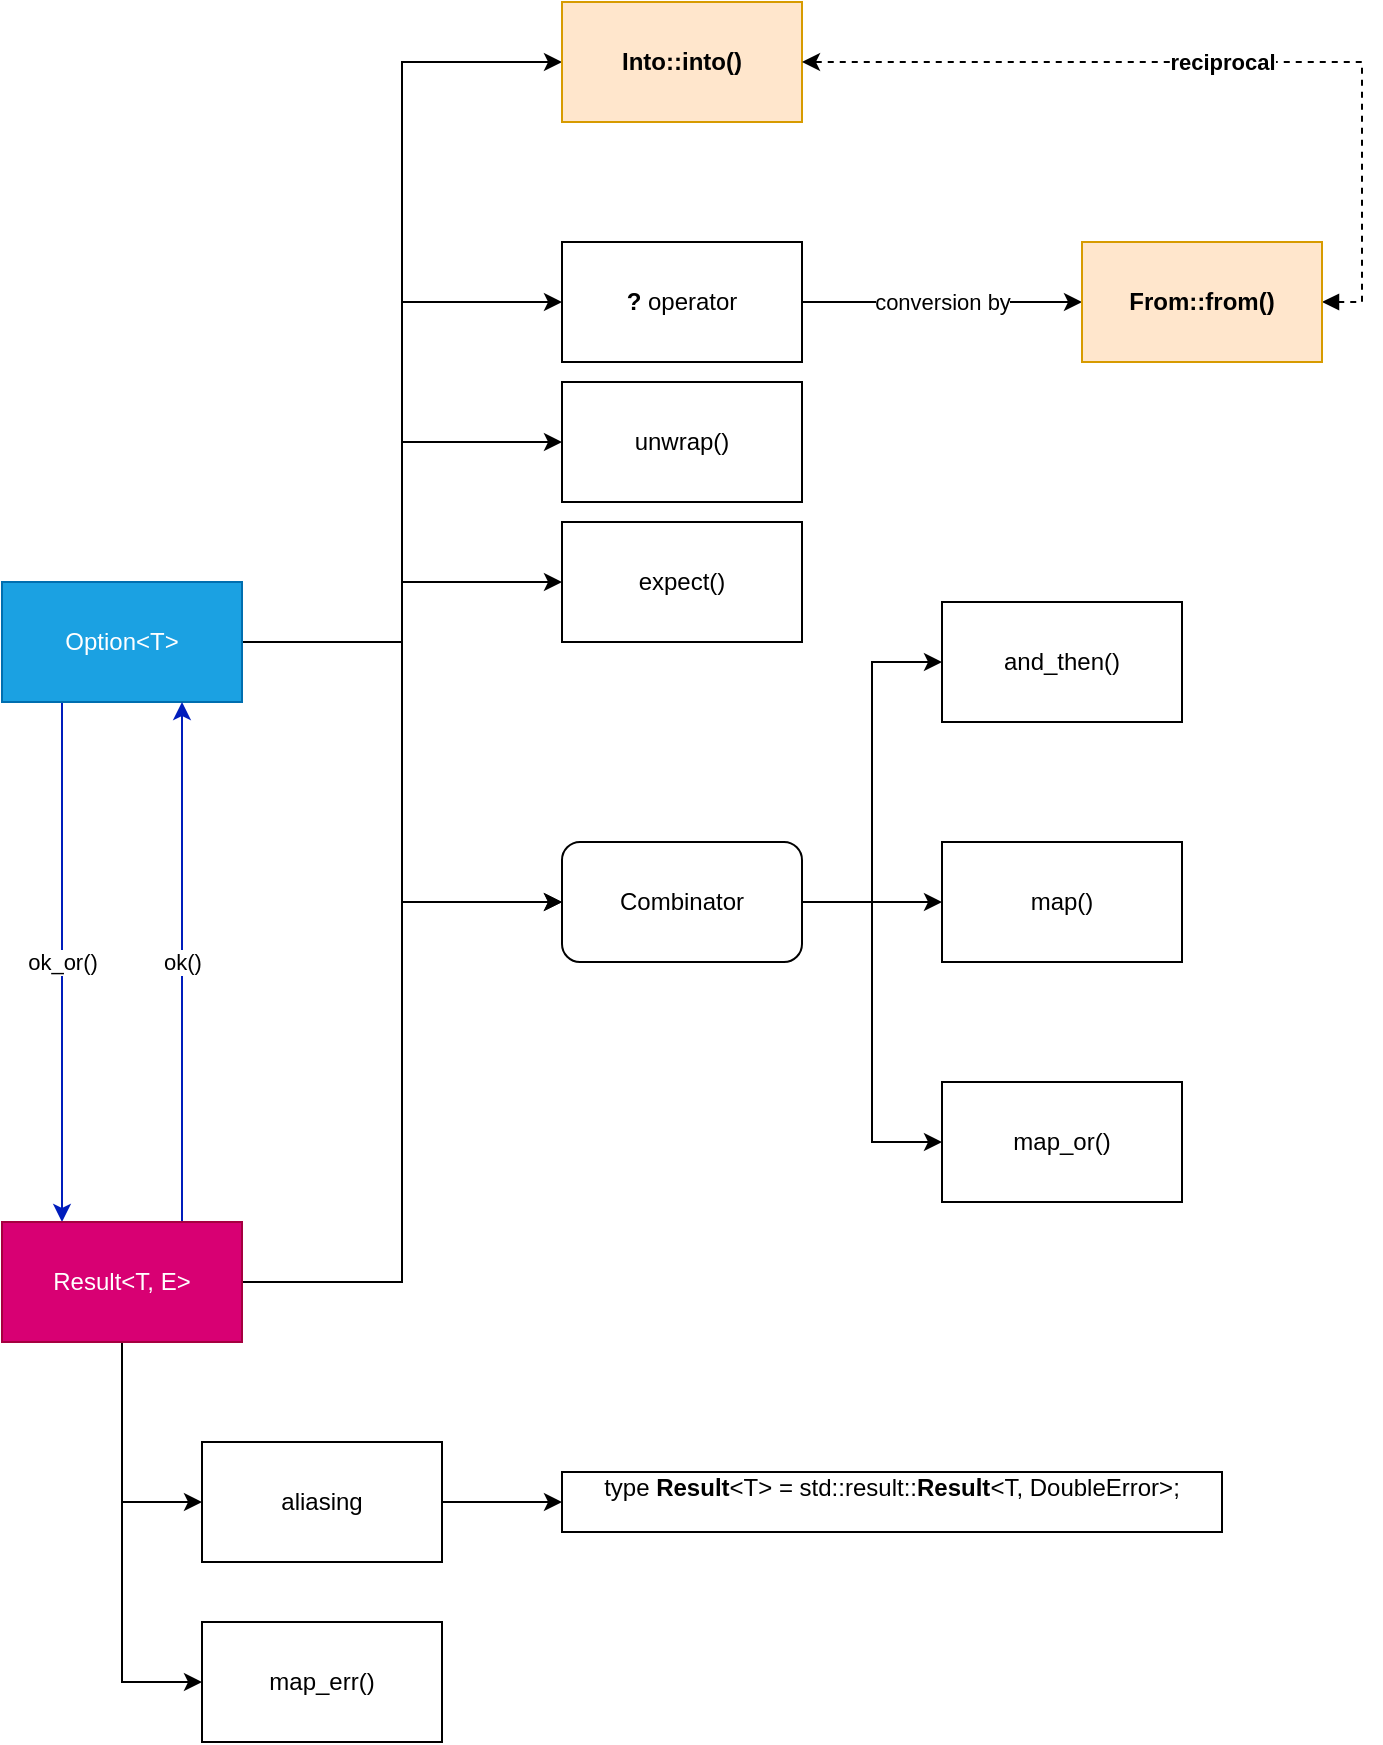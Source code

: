 <mxfile version="18.1.1" type="github" pages="2">
  <diagram id="wVFPlVG3b40hQODtw27G" name="Option&lt;T&gt; and Result&lt;T, E&gt;">
    <mxGraphModel dx="3479" dy="2189" grid="1" gridSize="10" guides="1" tooltips="1" connect="1" arrows="1" fold="1" page="1" pageScale="1" pageWidth="827" pageHeight="1169" math="0" shadow="0">
      <root>
        <mxCell id="0" />
        <mxCell id="1" parent="0" />
        <mxCell id="KARZq6BzEJJUkYw1hpYx-4" style="edgeStyle=orthogonalEdgeStyle;rounded=0;orthogonalLoop=1;jettySize=auto;html=1;entryX=0;entryY=0.5;entryDx=0;entryDy=0;" edge="1" parent="1" source="2KA56XZCgU1rSsyJViuN-1" target="KARZq6BzEJJUkYw1hpYx-3">
          <mxGeometry relative="1" as="geometry" />
        </mxCell>
        <mxCell id="KARZq6BzEJJUkYw1hpYx-10" style="edgeStyle=orthogonalEdgeStyle;rounded=0;orthogonalLoop=1;jettySize=auto;html=1;entryX=0;entryY=0.5;entryDx=0;entryDy=0;" edge="1" parent="1" source="2KA56XZCgU1rSsyJViuN-1" target="2KA56XZCgU1rSsyJViuN-6">
          <mxGeometry relative="1" as="geometry" />
        </mxCell>
        <mxCell id="KARZq6BzEJJUkYw1hpYx-13" style="edgeStyle=orthogonalEdgeStyle;rounded=0;orthogonalLoop=1;jettySize=auto;html=1;entryX=0;entryY=0.5;entryDx=0;entryDy=0;" edge="1" parent="1" source="2KA56XZCgU1rSsyJViuN-1" target="KARZq6BzEJJUkYw1hpYx-12">
          <mxGeometry relative="1" as="geometry" />
        </mxCell>
        <mxCell id="VNILwtbuuGtBTjnTMXv8-21" value="ok_or()" style="edgeStyle=orthogonalEdgeStyle;rounded=0;orthogonalLoop=1;jettySize=auto;html=1;entryX=0.25;entryY=0;entryDx=0;entryDy=0;fillColor=#0050ef;strokeColor=#001DBC;" edge="1" parent="1" source="2KA56XZCgU1rSsyJViuN-1" target="VNILwtbuuGtBTjnTMXv8-7">
          <mxGeometry relative="1" as="geometry">
            <Array as="points">
              <mxPoint x="-60" y="360" />
              <mxPoint x="-60" y="360" />
            </Array>
          </mxGeometry>
        </mxCell>
        <mxCell id="fBPxxS6dOhS0FlbmGzNQ-2" style="edgeStyle=orthogonalEdgeStyle;rounded=0;orthogonalLoop=1;jettySize=auto;html=1;entryX=0;entryY=0.5;entryDx=0;entryDy=0;" edge="1" parent="1" source="2KA56XZCgU1rSsyJViuN-1" target="fBPxxS6dOhS0FlbmGzNQ-1">
          <mxGeometry relative="1" as="geometry" />
        </mxCell>
        <mxCell id="fBPxxS6dOhS0FlbmGzNQ-14" style="edgeStyle=orthogonalEdgeStyle;rounded=0;orthogonalLoop=1;jettySize=auto;html=1;entryX=0;entryY=0.5;entryDx=0;entryDy=0;startArrow=none;startFill=0;strokeWidth=1;" edge="1" parent="1" source="2KA56XZCgU1rSsyJViuN-1" target="fBPxxS6dOhS0FlbmGzNQ-5">
          <mxGeometry relative="1" as="geometry">
            <Array as="points">
              <mxPoint x="110" y="230" />
              <mxPoint x="110" y="-60" />
            </Array>
          </mxGeometry>
        </mxCell>
        <mxCell id="2KA56XZCgU1rSsyJViuN-1" value="Option&amp;lt;T&amp;gt;" style="rounded=0;whiteSpace=wrap;html=1;fillColor=#1ba1e2;fontColor=#ffffff;strokeColor=#006EAF;" vertex="1" parent="1">
          <mxGeometry x="-90" y="200" width="120" height="60" as="geometry" />
        </mxCell>
        <mxCell id="2KA56XZCgU1rSsyJViuN-2" value="map()" style="whiteSpace=wrap;html=1;rounded=0;" vertex="1" parent="1">
          <mxGeometry x="380" y="330" width="120" height="60" as="geometry" />
        </mxCell>
        <mxCell id="2KA56XZCgU1rSsyJViuN-4" value="and_then()" style="rounded=0;whiteSpace=wrap;html=1;" vertex="1" parent="1">
          <mxGeometry x="380" y="210" width="120" height="60" as="geometry" />
        </mxCell>
        <mxCell id="fBPxxS6dOhS0FlbmGzNQ-10" value="conversion by" style="edgeStyle=orthogonalEdgeStyle;rounded=0;orthogonalLoop=1;jettySize=auto;html=1;strokeWidth=1;" edge="1" parent="1" source="2KA56XZCgU1rSsyJViuN-6" target="fBPxxS6dOhS0FlbmGzNQ-9">
          <mxGeometry relative="1" as="geometry" />
        </mxCell>
        <mxCell id="2KA56XZCgU1rSsyJViuN-6" value="&lt;b&gt;? &lt;/b&gt;operator" style="rounded=0;whiteSpace=wrap;html=1;" vertex="1" parent="1">
          <mxGeometry x="190" y="30" width="120" height="60" as="geometry" />
        </mxCell>
        <mxCell id="KARZq6BzEJJUkYw1hpYx-6" style="edgeStyle=orthogonalEdgeStyle;rounded=0;orthogonalLoop=1;jettySize=auto;html=1;entryX=0;entryY=0.5;entryDx=0;entryDy=0;" edge="1" parent="1" source="KARZq6BzEJJUkYw1hpYx-3" target="2KA56XZCgU1rSsyJViuN-4">
          <mxGeometry relative="1" as="geometry" />
        </mxCell>
        <mxCell id="KARZq6BzEJJUkYw1hpYx-7" style="edgeStyle=orthogonalEdgeStyle;rounded=0;orthogonalLoop=1;jettySize=auto;html=1;entryX=0;entryY=0.5;entryDx=0;entryDy=0;" edge="1" parent="1" source="KARZq6BzEJJUkYw1hpYx-3" target="2KA56XZCgU1rSsyJViuN-2">
          <mxGeometry relative="1" as="geometry" />
        </mxCell>
        <mxCell id="KARZq6BzEJJUkYw1hpYx-9" style="edgeStyle=orthogonalEdgeStyle;rounded=0;orthogonalLoop=1;jettySize=auto;html=1;entryX=0;entryY=0.5;entryDx=0;entryDy=0;" edge="1" parent="1" source="KARZq6BzEJJUkYw1hpYx-3" target="KARZq6BzEJJUkYw1hpYx-8">
          <mxGeometry relative="1" as="geometry" />
        </mxCell>
        <mxCell id="KARZq6BzEJJUkYw1hpYx-3" value="Combinator" style="rounded=1;whiteSpace=wrap;html=1;" vertex="1" parent="1">
          <mxGeometry x="190" y="330" width="120" height="60" as="geometry" />
        </mxCell>
        <mxCell id="KARZq6BzEJJUkYw1hpYx-8" value="map_or()" style="rounded=0;whiteSpace=wrap;html=1;" vertex="1" parent="1">
          <mxGeometry x="380" y="450" width="120" height="60" as="geometry" />
        </mxCell>
        <mxCell id="KARZq6BzEJJUkYw1hpYx-12" value="unwrap()" style="rounded=0;whiteSpace=wrap;html=1;" vertex="1" parent="1">
          <mxGeometry x="190" y="100" width="120" height="60" as="geometry" />
        </mxCell>
        <mxCell id="VNILwtbuuGtBTjnTMXv8-19" style="edgeStyle=orthogonalEdgeStyle;rounded=0;orthogonalLoop=1;jettySize=auto;html=1;entryX=0;entryY=0.5;entryDx=0;entryDy=0;" edge="1" parent="1" source="VNILwtbuuGtBTjnTMXv8-7" target="KARZq6BzEJJUkYw1hpYx-3">
          <mxGeometry relative="1" as="geometry" />
        </mxCell>
        <mxCell id="VNILwtbuuGtBTjnTMXv8-20" style="edgeStyle=orthogonalEdgeStyle;rounded=0;orthogonalLoop=1;jettySize=auto;html=1;entryX=0;entryY=0.5;entryDx=0;entryDy=0;exitX=0.5;exitY=1;exitDx=0;exitDy=0;" edge="1" parent="1" source="VNILwtbuuGtBTjnTMXv8-7" target="VNILwtbuuGtBTjnTMXv8-13">
          <mxGeometry relative="1" as="geometry" />
        </mxCell>
        <mxCell id="VNILwtbuuGtBTjnTMXv8-22" value="ok()" style="edgeStyle=orthogonalEdgeStyle;rounded=0;orthogonalLoop=1;jettySize=auto;html=1;entryX=0.75;entryY=1;entryDx=0;entryDy=0;exitX=0.75;exitY=0;exitDx=0;exitDy=0;fillColor=#0050ef;strokeColor=#001DBC;" edge="1" parent="1" source="VNILwtbuuGtBTjnTMXv8-7" target="2KA56XZCgU1rSsyJViuN-1">
          <mxGeometry relative="1" as="geometry" />
        </mxCell>
        <mxCell id="fBPxxS6dOhS0FlbmGzNQ-8" style="edgeStyle=orthogonalEdgeStyle;rounded=0;orthogonalLoop=1;jettySize=auto;html=1;entryX=0;entryY=0.5;entryDx=0;entryDy=0;strokeWidth=1;" edge="1" parent="1" source="VNILwtbuuGtBTjnTMXv8-7" target="fBPxxS6dOhS0FlbmGzNQ-7">
          <mxGeometry relative="1" as="geometry" />
        </mxCell>
        <mxCell id="VNILwtbuuGtBTjnTMXv8-7" value="Result&amp;lt;T, E&amp;gt;" style="rounded=0;whiteSpace=wrap;html=1;fillColor=#d80073;fontColor=#ffffff;strokeColor=#A50040;" vertex="1" parent="1">
          <mxGeometry x="-90" y="520" width="120" height="60" as="geometry" />
        </mxCell>
        <mxCell id="VNILwtbuuGtBTjnTMXv8-12" value="" style="edgeStyle=orthogonalEdgeStyle;rounded=0;orthogonalLoop=1;jettySize=auto;html=1;" edge="1" parent="1" source="VNILwtbuuGtBTjnTMXv8-13" target="VNILwtbuuGtBTjnTMXv8-14">
          <mxGeometry relative="1" as="geometry" />
        </mxCell>
        <mxCell id="VNILwtbuuGtBTjnTMXv8-13" value="aliasing" style="rounded=0;whiteSpace=wrap;html=1;" vertex="1" parent="1">
          <mxGeometry x="10" y="630" width="120" height="60" as="geometry" />
        </mxCell>
        <mxCell id="VNILwtbuuGtBTjnTMXv8-14" value="&lt;div&gt;type &lt;b&gt;Result&lt;/b&gt;&amp;lt;T&amp;gt; = std::result::&lt;b&gt;Result&lt;/b&gt;&amp;lt;T, DoubleError&amp;gt;;&lt;/div&gt;&lt;div&gt;&lt;br&gt;&lt;/div&gt;" style="rounded=0;whiteSpace=wrap;html=1;" vertex="1" parent="1">
          <mxGeometry x="190" y="645" width="330" height="30" as="geometry" />
        </mxCell>
        <mxCell id="fBPxxS6dOhS0FlbmGzNQ-1" value="expect()" style="rounded=0;whiteSpace=wrap;html=1;" vertex="1" parent="1">
          <mxGeometry x="190" y="170" width="120" height="60" as="geometry" />
        </mxCell>
        <mxCell id="fBPxxS6dOhS0FlbmGzNQ-5" value="&lt;b&gt;Into::into()&lt;/b&gt;" style="rounded=0;whiteSpace=wrap;html=1;fillColor=#ffe6cc;strokeColor=#d79b00;" vertex="1" parent="1">
          <mxGeometry x="190" y="-90" width="120" height="60" as="geometry" />
        </mxCell>
        <mxCell id="fBPxxS6dOhS0FlbmGzNQ-7" value="map_err()" style="rounded=0;whiteSpace=wrap;html=1;" vertex="1" parent="1">
          <mxGeometry x="10" y="720" width="120" height="60" as="geometry" />
        </mxCell>
        <mxCell id="fBPxxS6dOhS0FlbmGzNQ-12" value="&lt;b&gt;reciprocal&lt;/b&gt;" style="edgeStyle=orthogonalEdgeStyle;rounded=0;orthogonalLoop=1;jettySize=auto;html=1;entryX=1;entryY=0.5;entryDx=0;entryDy=0;strokeWidth=1;exitX=1;exitY=0.5;exitDx=0;exitDy=0;startArrow=block;startFill=1;dashed=1;" edge="1" parent="1" source="fBPxxS6dOhS0FlbmGzNQ-9" target="fBPxxS6dOhS0FlbmGzNQ-5">
          <mxGeometry relative="1" as="geometry" />
        </mxCell>
        <mxCell id="fBPxxS6dOhS0FlbmGzNQ-9" value="&lt;b&gt;From::from()&lt;/b&gt;" style="rounded=0;whiteSpace=wrap;html=1;fillColor=#ffe6cc;strokeColor=#d79b00;" vertex="1" parent="1">
          <mxGeometry x="450" y="30" width="120" height="60" as="geometry" />
        </mxCell>
      </root>
    </mxGraphModel>
  </diagram>
  <diagram id="OSh_Hhkz2wGe0IQhnorE" name="Type Conversion">
    <mxGraphModel dx="2254" dy="867" grid="1" gridSize="10" guides="1" tooltips="1" connect="1" arrows="1" fold="1" page="1" pageScale="1" pageWidth="827" pageHeight="1169" math="0" shadow="0">
      <root>
        <mxCell id="0" />
        <mxCell id="1" parent="0" />
        <mxCell id="PKvaohb6Cc-7Cv7HakOT-3" value="" style="edgeStyle=orthogonalEdgeStyle;rounded=0;orthogonalLoop=1;jettySize=auto;html=1;startArrow=none;startFill=0;strokeWidth=1;entryX=0;entryY=0.5;entryDx=0;entryDy=0;" edge="1" parent="1" source="PKvaohb6Cc-7Cv7HakOT-1" target="PKvaohb6Cc-7Cv7HakOT-2">
          <mxGeometry relative="1" as="geometry" />
        </mxCell>
        <mxCell id="PKvaohb6Cc-7Cv7HakOT-34" style="edgeStyle=orthogonalEdgeStyle;rounded=0;orthogonalLoop=1;jettySize=auto;html=1;entryX=0;entryY=0.5;entryDx=0;entryDy=0;startArrow=none;startFill=0;strokeWidth=1;" edge="1" parent="1" source="PKvaohb6Cc-7Cv7HakOT-1" target="PKvaohb6Cc-7Cv7HakOT-20">
          <mxGeometry relative="1" as="geometry" />
        </mxCell>
        <mxCell id="PKvaohb6Cc-7Cv7HakOT-40" style="edgeStyle=orthogonalEdgeStyle;rounded=0;orthogonalLoop=1;jettySize=auto;html=1;entryX=0;entryY=0.5;entryDx=0;entryDy=0;startArrow=none;startFill=0;strokeWidth=1;" edge="1" parent="1" source="PKvaohb6Cc-7Cv7HakOT-1" target="PKvaohb6Cc-7Cv7HakOT-35">
          <mxGeometry relative="1" as="geometry" />
        </mxCell>
        <mxCell id="PKvaohb6Cc-7Cv7HakOT-55" style="edgeStyle=orthogonalEdgeStyle;rounded=0;orthogonalLoop=1;jettySize=auto;html=1;entryX=0;entryY=0.5;entryDx=0;entryDy=0;startArrow=none;startFill=0;strokeWidth=1;" edge="1" parent="1" source="PKvaohb6Cc-7Cv7HakOT-1" target="PKvaohb6Cc-7Cv7HakOT-54">
          <mxGeometry relative="1" as="geometry" />
        </mxCell>
        <mxCell id="PKvaohb6Cc-7Cv7HakOT-79" style="edgeStyle=orthogonalEdgeStyle;rounded=0;orthogonalLoop=1;jettySize=auto;html=1;entryX=0;entryY=0.5;entryDx=0;entryDy=0;startArrow=none;startFill=0;strokeWidth=1;" edge="1" parent="1" source="PKvaohb6Cc-7Cv7HakOT-1" target="PKvaohb6Cc-7Cv7HakOT-78">
          <mxGeometry relative="1" as="geometry" />
        </mxCell>
        <mxCell id="PKvaohb6Cc-7Cv7HakOT-1" value="Type Conversion" style="rounded=0;whiteSpace=wrap;html=1;fillColor=#647687;fontColor=#ffffff;strokeColor=#314354;" vertex="1" parent="1">
          <mxGeometry x="30" y="500" width="120" height="60" as="geometry" />
        </mxCell>
        <mxCell id="PKvaohb6Cc-7Cv7HakOT-8" style="edgeStyle=orthogonalEdgeStyle;rounded=0;orthogonalLoop=1;jettySize=auto;html=1;entryX=0;entryY=0.5;entryDx=0;entryDy=0;startArrow=none;startFill=0;strokeWidth=1;" edge="1" parent="1" source="PKvaohb6Cc-7Cv7HakOT-2" target="PKvaohb6Cc-7Cv7HakOT-7">
          <mxGeometry relative="1" as="geometry" />
        </mxCell>
        <mxCell id="PKvaohb6Cc-7Cv7HakOT-9" style="edgeStyle=orthogonalEdgeStyle;rounded=0;orthogonalLoop=1;jettySize=auto;html=1;entryX=0;entryY=0.5;entryDx=0;entryDy=0;startArrow=none;startFill=0;strokeWidth=1;" edge="1" parent="1" source="PKvaohb6Cc-7Cv7HakOT-2" target="PKvaohb6Cc-7Cv7HakOT-6">
          <mxGeometry relative="1" as="geometry" />
        </mxCell>
        <mxCell id="PKvaohb6Cc-7Cv7HakOT-2" value="Integral" style="rounded=0;whiteSpace=wrap;html=1;autosize=0;collapsible=0;resizeWidth=0;resizeHeight=1;" vertex="1" parent="1">
          <mxGeometry x="210" y="150" width="120" height="60" as="geometry" />
        </mxCell>
        <mxCell id="PKvaohb6Cc-7Cv7HakOT-15" value="" style="edgeStyle=orthogonalEdgeStyle;rounded=0;orthogonalLoop=1;jettySize=auto;html=1;startArrow=none;startFill=0;strokeWidth=1;entryX=0;entryY=0.5;entryDx=0;entryDy=0;" edge="1" parent="1" source="PKvaohb6Cc-7Cv7HakOT-6" target="PKvaohb6Cc-7Cv7HakOT-14">
          <mxGeometry relative="1" as="geometry" />
        </mxCell>
        <mxCell id="PKvaohb6Cc-7Cv7HakOT-19" style="edgeStyle=orthogonalEdgeStyle;rounded=0;orthogonalLoop=1;jettySize=auto;html=1;entryX=0;entryY=0.5;entryDx=0;entryDy=0;startArrow=none;startFill=0;strokeWidth=1;" edge="1" parent="1" source="PKvaohb6Cc-7Cv7HakOT-6" target="PKvaohb6Cc-7Cv7HakOT-18">
          <mxGeometry relative="1" as="geometry" />
        </mxCell>
        <mxCell id="PKvaohb6Cc-7Cv7HakOT-6" value="explict conversion" style="shape=process;whiteSpace=wrap;html=1;backgroundOutline=1;" vertex="1" parent="1">
          <mxGeometry x="380" y="240" width="120" height="30" as="geometry" />
        </mxCell>
        <mxCell id="PKvaohb6Cc-7Cv7HakOT-11" value="C language" style="edgeStyle=orthogonalEdgeStyle;rounded=0;orthogonalLoop=1;jettySize=auto;html=1;startArrow=none;startFill=0;strokeWidth=1;entryX=0;entryY=0.25;entryDx=0;entryDy=0;" edge="1" parent="1" source="PKvaohb6Cc-7Cv7HakOT-7" target="PKvaohb6Cc-7Cv7HakOT-10">
          <mxGeometry relative="1" as="geometry" />
        </mxCell>
        <mxCell id="PKvaohb6Cc-7Cv7HakOT-13" value="Rust language" style="edgeStyle=orthogonalEdgeStyle;rounded=0;orthogonalLoop=1;jettySize=auto;html=1;entryX=0;entryY=0.5;entryDx=0;entryDy=0;startArrow=none;startFill=0;strokeWidth=1;" edge="1" parent="1" source="PKvaohb6Cc-7Cv7HakOT-7" target="PKvaohb6Cc-7Cv7HakOT-12">
          <mxGeometry relative="1" as="geometry" />
        </mxCell>
        <mxCell id="PKvaohb6Cc-7Cv7HakOT-7" value="implicit conversion" style="shape=process;whiteSpace=wrap;html=1;backgroundOutline=1;" vertex="1" parent="1">
          <mxGeometry x="380" y="100" width="120" height="30" as="geometry" />
        </mxCell>
        <mxCell id="PKvaohb6Cc-7Cv7HakOT-10" value="undefined behavior" style="whiteSpace=wrap;html=1;" vertex="1" parent="1">
          <mxGeometry x="580" y="70" width="160" height="30" as="geometry" />
        </mxCell>
        <mxCell id="PKvaohb6Cc-7Cv7HakOT-12" value="defined behavior" style="whiteSpace=wrap;html=1;" vertex="1" parent="1">
          <mxGeometry x="580" y="150" width="160" height="30" as="geometry" />
        </mxCell>
        <mxCell id="PKvaohb6Cc-7Cv7HakOT-14" value="&quot;&lt;b&gt;as&lt;/b&gt;&quot; for saturating cast (1.45+)" style="whiteSpace=wrap;html=1;rounded=1;" vertex="1" parent="1">
          <mxGeometry x="580" y="210" width="160" height="30" as="geometry" />
        </mxCell>
        <mxCell id="PKvaohb6Cc-7Cv7HakOT-18" value="&lt;b&gt;&quot;to_xx_unchecked&quot;&amp;nbsp;&lt;/b&gt;" style="whiteSpace=wrap;html=1;rounded=1;" vertex="1" parent="1">
          <mxGeometry x="580" y="270" width="160" height="30" as="geometry" />
        </mxCell>
        <mxCell id="PKvaohb6Cc-7Cv7HakOT-22" value="" style="edgeStyle=orthogonalEdgeStyle;rounded=0;orthogonalLoop=1;jettySize=auto;html=1;startArrow=none;startFill=0;strokeWidth=1;entryX=0;entryY=0.5;entryDx=0;entryDy=0;" edge="1" parent="1" source="PKvaohb6Cc-7Cv7HakOT-20" target="PKvaohb6Cc-7Cv7HakOT-45">
          <mxGeometry relative="1" as="geometry">
            <mxPoint x="420" y="390" as="targetPoint" />
          </mxGeometry>
        </mxCell>
        <mxCell id="PKvaohb6Cc-7Cv7HakOT-20" value="Custom Type" style="rounded=0;whiteSpace=wrap;html=1;fillColor=#dae8fc;strokeColor=#6c8ebf;" vertex="1" parent="1">
          <mxGeometry x="210" y="360" width="120" height="60" as="geometry" />
        </mxCell>
        <mxCell id="PKvaohb6Cc-7Cv7HakOT-24" value="" style="edgeStyle=orthogonalEdgeStyle;rounded=0;orthogonalLoop=1;jettySize=auto;html=1;startArrow=none;startFill=0;strokeWidth=1;exitX=1;exitY=0.5;exitDx=0;exitDy=0;entryX=0;entryY=0.5;entryDx=0;entryDy=0;" edge="1" parent="1" source="PKvaohb6Cc-7Cv7HakOT-45" target="PKvaohb6Cc-7Cv7HakOT-23">
          <mxGeometry relative="1" as="geometry">
            <mxPoint x="540" y="390" as="sourcePoint" />
          </mxGeometry>
        </mxCell>
        <mxCell id="PKvaohb6Cc-7Cv7HakOT-29" style="edgeStyle=orthogonalEdgeStyle;rounded=0;orthogonalLoop=1;jettySize=auto;html=1;entryX=0;entryY=0.5;entryDx=0;entryDy=0;startArrow=none;startFill=0;strokeWidth=1;exitX=1;exitY=0.5;exitDx=0;exitDy=0;" edge="1" parent="1" source="PKvaohb6Cc-7Cv7HakOT-45" target="PKvaohb6Cc-7Cv7HakOT-27">
          <mxGeometry relative="1" as="geometry">
            <mxPoint x="540" y="390" as="sourcePoint" />
          </mxGeometry>
        </mxCell>
        <mxCell id="PKvaohb6Cc-7Cv7HakOT-32" style="edgeStyle=orthogonalEdgeStyle;rounded=0;orthogonalLoop=1;jettySize=auto;html=1;entryX=0;entryY=0.5;entryDx=0;entryDy=0;startArrow=none;startFill=0;strokeWidth=1;exitX=1;exitY=0.5;exitDx=0;exitDy=0;" edge="1" parent="1" source="PKvaohb6Cc-7Cv7HakOT-45" target="PKvaohb6Cc-7Cv7HakOT-25">
          <mxGeometry relative="1" as="geometry">
            <mxPoint x="540" y="390" as="sourcePoint" />
          </mxGeometry>
        </mxCell>
        <mxCell id="PKvaohb6Cc-7Cv7HakOT-33" style="edgeStyle=orthogonalEdgeStyle;rounded=0;orthogonalLoop=1;jettySize=auto;html=1;entryX=0;entryY=0.5;entryDx=0;entryDy=0;startArrow=none;startFill=0;strokeWidth=1;exitX=1;exitY=0.5;exitDx=0;exitDy=0;" edge="1" parent="1" source="PKvaohb6Cc-7Cv7HakOT-45" target="PKvaohb6Cc-7Cv7HakOT-31">
          <mxGeometry relative="1" as="geometry">
            <mxPoint x="540" y="390" as="sourcePoint" />
          </mxGeometry>
        </mxCell>
        <mxCell id="PKvaohb6Cc-7Cv7HakOT-23" value="&lt;span&gt;From -&amp;gt; T&lt;/span&gt;" style="rounded=1;whiteSpace=wrap;html=1;fontStyle=0;fillColor=#dae8fc;strokeColor=#6c8ebf;" vertex="1" parent="1">
          <mxGeometry x="580" y="330" width="160" height="30" as="geometry" />
        </mxCell>
        <mxCell id="PKvaohb6Cc-7Cv7HakOT-25" value="&lt;span&gt;Into -&amp;gt; inferred type&lt;/span&gt;" style="rounded=1;whiteSpace=wrap;html=1;fontStyle=0;fillColor=#dae8fc;strokeColor=#6c8ebf;" vertex="1" parent="1">
          <mxGeometry x="580" y="420" width="160" height="30" as="geometry" />
        </mxCell>
        <mxCell id="PKvaohb6Cc-7Cv7HakOT-27" value="&lt;span&gt;TryFrom -&amp;gt; Result&amp;lt;T, E&amp;gt;&lt;/span&gt;" style="rounded=1;whiteSpace=wrap;html=1;fontStyle=0;fillColor=#dae8fc;strokeColor=#6c8ebf;" vertex="1" parent="1">
          <mxGeometry x="580" y="375" width="160" height="30" as="geometry" />
        </mxCell>
        <mxCell id="PKvaohb6Cc-7Cv7HakOT-31" value="&lt;span&gt;TryInto -&amp;gt; Result&amp;lt;T, E&amp;gt;&lt;/span&gt;" style="rounded=1;whiteSpace=wrap;html=1;fontStyle=0;fillColor=#dae8fc;strokeColor=#6c8ebf;" vertex="1" parent="1">
          <mxGeometry x="580" y="470" width="160" height="30" as="geometry" />
        </mxCell>
        <mxCell id="PKvaohb6Cc-7Cv7HakOT-37" value="" style="edgeStyle=orthogonalEdgeStyle;rounded=0;orthogonalLoop=1;jettySize=auto;html=1;startArrow=none;startFill=0;strokeWidth=1;entryX=0;entryY=0.5;entryDx=0;entryDy=0;" edge="1" parent="1" source="PKvaohb6Cc-7Cv7HakOT-35" target="PKvaohb6Cc-7Cv7HakOT-48">
          <mxGeometry relative="1" as="geometry">
            <mxPoint x="400" y="520" as="targetPoint" />
          </mxGeometry>
        </mxCell>
        <mxCell id="PKvaohb6Cc-7Cv7HakOT-39" style="edgeStyle=orthogonalEdgeStyle;rounded=0;orthogonalLoop=1;jettySize=auto;html=1;entryX=0;entryY=0.5;entryDx=0;entryDy=0;startArrow=none;startFill=0;strokeWidth=1;" edge="1" parent="1" source="PKvaohb6Cc-7Cv7HakOT-35" target="PKvaohb6Cc-7Cv7HakOT-47">
          <mxGeometry relative="1" as="geometry">
            <mxPoint x="400" y="630" as="targetPoint" />
          </mxGeometry>
        </mxCell>
        <mxCell id="PKvaohb6Cc-7Cv7HakOT-35" value="String" style="rounded=0;whiteSpace=wrap;html=1;fillColor=#d5e8d4;strokeColor=#82b366;" vertex="1" parent="1">
          <mxGeometry x="210" y="540" width="120" height="60" as="geometry" />
        </mxCell>
        <mxCell id="PKvaohb6Cc-7Cv7HakOT-42" value="implements" style="edgeStyle=orthogonalEdgeStyle;rounded=0;orthogonalLoop=1;jettySize=auto;html=1;startArrow=none;startFill=0;strokeWidth=1;exitX=1;exitY=0.5;exitDx=0;exitDy=0;" edge="1" parent="1" source="PKvaohb6Cc-7Cv7HakOT-48" target="PKvaohb6Cc-7Cv7HakOT-41">
          <mxGeometry relative="1" as="geometry">
            <mxPoint x="520" y="535" as="sourcePoint" />
          </mxGeometry>
        </mxCell>
        <mxCell id="PKvaohb6Cc-7Cv7HakOT-44" value="auto implements" style="edgeStyle=orthogonalEdgeStyle;rounded=0;orthogonalLoop=1;jettySize=auto;html=1;startArrow=none;startFill=0;strokeWidth=1;" edge="1" parent="1" source="PKvaohb6Cc-7Cv7HakOT-41" target="PKvaohb6Cc-7Cv7HakOT-43">
          <mxGeometry relative="1" as="geometry" />
        </mxCell>
        <mxCell id="PKvaohb6Cc-7Cv7HakOT-41" value="fmt::Display" style="rounded=0;whiteSpace=wrap;html=1;fillColor=#d5e8d4;strokeColor=#82b366;" vertex="1" parent="1">
          <mxGeometry x="580" y="520" width="120" height="30" as="geometry" />
        </mxCell>
        <mxCell id="PKvaohb6Cc-7Cv7HakOT-43" value="to_string()" style="rounded=1;whiteSpace=wrap;html=1;fillColor=#d5e8d4;strokeColor=#82b366;" vertex="1" parent="1">
          <mxGeometry x="800" y="520" width="160" height="30" as="geometry" />
        </mxCell>
        <mxCell id="PKvaohb6Cc-7Cv7HakOT-45" value="by implementing Traits" style="shape=process;whiteSpace=wrap;html=1;backgroundOutline=1;fillColor=#dae8fc;strokeColor=#6c8ebf;" vertex="1" parent="1">
          <mxGeometry x="380" y="370" width="120" height="40" as="geometry" />
        </mxCell>
        <mxCell id="PKvaohb6Cc-7Cv7HakOT-51" value="implements" style="edgeStyle=orthogonalEdgeStyle;rounded=0;orthogonalLoop=1;jettySize=auto;html=1;startArrow=none;startFill=0;strokeWidth=1;" edge="1" parent="1" source="PKvaohb6Cc-7Cv7HakOT-47" target="PKvaohb6Cc-7Cv7HakOT-49">
          <mxGeometry relative="1" as="geometry" />
        </mxCell>
        <mxCell id="PKvaohb6Cc-7Cv7HakOT-47" value="From String" style="shape=process;whiteSpace=wrap;html=1;backgroundOutline=1;fillColor=#d5e8d4;strokeColor=#82b366;" vertex="1" parent="1">
          <mxGeometry x="380" y="590" width="120" height="30" as="geometry" />
        </mxCell>
        <mxCell id="PKvaohb6Cc-7Cv7HakOT-48" value="To String" style="shape=process;whiteSpace=wrap;html=1;backgroundOutline=1;fillColor=#d5e8d4;strokeColor=#82b366;" vertex="1" parent="1">
          <mxGeometry x="380" y="520" width="120" height="30" as="geometry" />
        </mxCell>
        <mxCell id="PKvaohb6Cc-7Cv7HakOT-53" value="supports" style="edgeStyle=orthogonalEdgeStyle;rounded=0;orthogonalLoop=1;jettySize=auto;html=1;startArrow=none;startFill=0;strokeWidth=1;" edge="1" parent="1" source="PKvaohb6Cc-7Cv7HakOT-49" target="PKvaohb6Cc-7Cv7HakOT-52">
          <mxGeometry relative="1" as="geometry" />
        </mxCell>
        <mxCell id="PKvaohb6Cc-7Cv7HakOT-49" value="FromStr trait" style="rounded=0;whiteSpace=wrap;html=1;fillColor=#d5e8d4;strokeColor=#82b366;" vertex="1" parent="1">
          <mxGeometry x="580" y="590" width="120" height="30" as="geometry" />
        </mxCell>
        <mxCell id="PKvaohb6Cc-7Cv7HakOT-52" value="parse() -&amp;gt; T" style="rounded=1;whiteSpace=wrap;html=1;fillColor=#d5e8d4;strokeColor=#82b366;" vertex="1" parent="1">
          <mxGeometry x="800" y="590" width="160" height="30" as="geometry" />
        </mxCell>
        <mxCell id="PKvaohb6Cc-7Cv7HakOT-58" style="edgeStyle=orthogonalEdgeStyle;rounded=0;orthogonalLoop=1;jettySize=auto;html=1;entryX=0;entryY=0.5;entryDx=0;entryDy=0;startArrow=none;startFill=0;strokeWidth=1;" edge="1" parent="1" source="PKvaohb6Cc-7Cv7HakOT-54" target="PKvaohb6Cc-7Cv7HakOT-60">
          <mxGeometry relative="1" as="geometry">
            <mxPoint x="390" y="740" as="targetPoint" />
          </mxGeometry>
        </mxCell>
        <mxCell id="PKvaohb6Cc-7Cv7HakOT-62" style="edgeStyle=orthogonalEdgeStyle;rounded=0;orthogonalLoop=1;jettySize=auto;html=1;entryX=0;entryY=0.5;entryDx=0;entryDy=0;startArrow=none;startFill=0;strokeWidth=1;" edge="1" parent="1" source="PKvaohb6Cc-7Cv7HakOT-54" target="PKvaohb6Cc-7Cv7HakOT-61">
          <mxGeometry relative="1" as="geometry" />
        </mxCell>
        <mxCell id="PKvaohb6Cc-7Cv7HakOT-54" value="Iterator" style="rounded=0;whiteSpace=wrap;html=1;fillColor=#ffe6cc;strokeColor=#d79b00;" vertex="1" parent="1">
          <mxGeometry x="210" y="760" width="120" height="60" as="geometry" />
        </mxCell>
        <mxCell id="PKvaohb6Cc-7Cv7HakOT-70" value="" style="edgeStyle=orthogonalEdgeStyle;rounded=0;orthogonalLoop=1;jettySize=auto;html=1;startArrow=none;startFill=0;strokeWidth=1;" edge="1" parent="1" source="PKvaohb6Cc-7Cv7HakOT-60" target="PKvaohb6Cc-7Cv7HakOT-69">
          <mxGeometry relative="1" as="geometry" />
        </mxCell>
        <mxCell id="PKvaohb6Cc-7Cv7HakOT-76" style="edgeStyle=orthogonalEdgeStyle;rounded=0;orthogonalLoop=1;jettySize=auto;html=1;entryX=0;entryY=0.5;entryDx=0;entryDy=0;startArrow=none;startFill=0;strokeWidth=1;" edge="1" parent="1" source="PKvaohb6Cc-7Cv7HakOT-60" target="PKvaohb6Cc-7Cv7HakOT-71">
          <mxGeometry relative="1" as="geometry" />
        </mxCell>
        <mxCell id="PKvaohb6Cc-7Cv7HakOT-77" style="edgeStyle=orthogonalEdgeStyle;rounded=0;orthogonalLoop=1;jettySize=auto;html=1;entryX=0;entryY=0.5;entryDx=0;entryDy=0;startArrow=none;startFill=0;strokeWidth=1;" edge="1" parent="1" source="PKvaohb6Cc-7Cv7HakOT-60" target="PKvaohb6Cc-7Cv7HakOT-72">
          <mxGeometry relative="1" as="geometry" />
        </mxCell>
        <mxCell id="PKvaohb6Cc-7Cv7HakOT-60" value="To Iterator" style="shape=process;whiteSpace=wrap;html=1;backgroundOutline=1;rounded=0;fillColor=#ffe6cc;strokeColor=#d79b00;" vertex="1" parent="1">
          <mxGeometry x="370" y="700" width="120" height="30" as="geometry" />
        </mxCell>
        <mxCell id="PKvaohb6Cc-7Cv7HakOT-64" value="" style="edgeStyle=orthogonalEdgeStyle;rounded=0;orthogonalLoop=1;jettySize=auto;html=1;startArrow=none;startFill=0;strokeWidth=1;" edge="1" parent="1" source="PKvaohb6Cc-7Cv7HakOT-61" target="PKvaohb6Cc-7Cv7HakOT-63">
          <mxGeometry relative="1" as="geometry" />
        </mxCell>
        <mxCell id="PKvaohb6Cc-7Cv7HakOT-61" value="From Iterator" style="shape=process;whiteSpace=wrap;html=1;backgroundOutline=1;rounded=0;fillColor=#ffe6cc;strokeColor=#d79b00;" vertex="1" parent="1">
          <mxGeometry x="370" y="820" width="120" height="30" as="geometry" />
        </mxCell>
        <mxCell id="PKvaohb6Cc-7Cv7HakOT-63" value="collect()" style="whiteSpace=wrap;html=1;rounded=0;fillColor=#ffe6cc;strokeColor=#d79b00;" vertex="1" parent="1">
          <mxGeometry x="560" y="820" width="140" height="30" as="geometry" />
        </mxCell>
        <mxCell id="PKvaohb6Cc-7Cv7HakOT-69" value="iter() -&amp;gt; &amp;amp;T" style="whiteSpace=wrap;html=1;rounded=0;fillColor=#ffe6cc;strokeColor=#d79b00;" vertex="1" parent="1">
          <mxGeometry x="570" y="670" width="120" height="30" as="geometry" />
        </mxCell>
        <mxCell id="PKvaohb6Cc-7Cv7HakOT-71" value="iter_mut() -&amp;gt; &amp;amp;mut T" style="whiteSpace=wrap;html=1;rounded=0;fillColor=#ffe6cc;strokeColor=#d79b00;" vertex="1" parent="1">
          <mxGeometry x="570" y="715" width="120" height="30" as="geometry" />
        </mxCell>
        <mxCell id="PKvaohb6Cc-7Cv7HakOT-72" value="into_iter() -&amp;gt; T" style="whiteSpace=wrap;html=1;rounded=0;fillColor=#ffe6cc;strokeColor=#d79b00;" vertex="1" parent="1">
          <mxGeometry x="570" y="760" width="120" height="30" as="geometry" />
        </mxCell>
        <mxCell id="PKvaohb6Cc-7Cv7HakOT-91" style="edgeStyle=orthogonalEdgeStyle;rounded=0;orthogonalLoop=1;jettySize=auto;html=1;entryX=0;entryY=0.5;entryDx=0;entryDy=0;startArrow=none;startFill=0;strokeWidth=1;" edge="1" parent="1" source="PKvaohb6Cc-7Cv7HakOT-78" target="PKvaohb6Cc-7Cv7HakOT-90">
          <mxGeometry relative="1" as="geometry" />
        </mxCell>
        <mxCell id="PKvaohb6Cc-7Cv7HakOT-96" style="edgeStyle=orthogonalEdgeStyle;rounded=0;orthogonalLoop=1;jettySize=auto;html=1;entryX=0;entryY=0.5;entryDx=0;entryDy=0;startArrow=none;startFill=0;strokeWidth=1;" edge="1" parent="1" source="PKvaohb6Cc-7Cv7HakOT-78" target="PKvaohb6Cc-7Cv7HakOT-95">
          <mxGeometry relative="1" as="geometry" />
        </mxCell>
        <mxCell id="PKvaohb6Cc-7Cv7HakOT-98" style="edgeStyle=orthogonalEdgeStyle;rounded=0;orthogonalLoop=1;jettySize=auto;html=1;entryX=0;entryY=0.5;entryDx=0;entryDy=0;startArrow=none;startFill=0;strokeWidth=1;" edge="1" parent="1" source="PKvaohb6Cc-7Cv7HakOT-78" target="PKvaohb6Cc-7Cv7HakOT-87">
          <mxGeometry relative="1" as="geometry" />
        </mxCell>
        <mxCell id="PKvaohb6Cc-7Cv7HakOT-78" value="Closure" style="rounded=0;whiteSpace=wrap;html=1;" vertex="1" parent="1">
          <mxGeometry x="210" y="950" width="120" height="60" as="geometry" />
        </mxCell>
        <mxCell id="PKvaohb6Cc-7Cv7HakOT-80" value="Fn" style="rounded=0;whiteSpace=wrap;html=1;fillColor=#e1d5e7;strokeColor=#9673a6;" vertex="1" parent="1">
          <mxGeometry x="570" y="905" width="110" height="30" as="geometry" />
        </mxCell>
        <mxCell id="PKvaohb6Cc-7Cv7HakOT-82" value="FnMut" style="rounded=0;whiteSpace=wrap;html=1;fillColor=#e1d5e7;strokeColor=#9673a6;" vertex="1" parent="1">
          <mxGeometry x="570" y="965" width="110" height="30" as="geometry" />
        </mxCell>
        <mxCell id="PKvaohb6Cc-7Cv7HakOT-85" value="FnOnce" style="rounded=0;whiteSpace=wrap;html=1;fillColor=#e1d5e7;strokeColor=#9673a6;" vertex="1" parent="1">
          <mxGeometry x="570" y="1025" width="110" height="30" as="geometry" />
        </mxCell>
        <mxCell id="PKvaohb6Cc-7Cv7HakOT-89" value="infer" style="edgeStyle=orthogonalEdgeStyle;rounded=0;orthogonalLoop=1;jettySize=auto;html=1;entryX=0;entryY=0.5;entryDx=0;entryDy=0;startArrow=none;startFill=0;strokeWidth=1;" edge="1" parent="1" source="PKvaohb6Cc-7Cv7HakOT-87" target="PKvaohb6Cc-7Cv7HakOT-80">
          <mxGeometry relative="1" as="geometry" />
        </mxCell>
        <mxCell id="PKvaohb6Cc-7Cv7HakOT-87" value="immutable reference &amp;amp;T&amp;nbsp;" style="shape=process;whiteSpace=wrap;html=1;backgroundOutline=1;" vertex="1" parent="1">
          <mxGeometry x="370" y="900" width="140" height="40" as="geometry" />
        </mxCell>
        <mxCell id="PKvaohb6Cc-7Cv7HakOT-94" value="infer" style="edgeStyle=orthogonalEdgeStyle;rounded=0;orthogonalLoop=1;jettySize=auto;html=1;entryX=0;entryY=0.5;entryDx=0;entryDy=0;startArrow=none;startFill=0;strokeWidth=1;" edge="1" parent="1" source="PKvaohb6Cc-7Cv7HakOT-90" target="PKvaohb6Cc-7Cv7HakOT-82">
          <mxGeometry relative="1" as="geometry" />
        </mxCell>
        <mxCell id="PKvaohb6Cc-7Cv7HakOT-90" value="mutable reference &amp;amp;mut T&amp;nbsp;" style="shape=process;whiteSpace=wrap;html=1;backgroundOutline=1;fillColor=#e1d5e7;strokeColor=#9673a6;" vertex="1" parent="1">
          <mxGeometry x="370" y="960" width="140" height="40" as="geometry" />
        </mxCell>
        <mxCell id="PKvaohb6Cc-7Cv7HakOT-97" value="infer" style="edgeStyle=orthogonalEdgeStyle;rounded=0;orthogonalLoop=1;jettySize=auto;html=1;startArrow=none;startFill=0;strokeWidth=1;" edge="1" parent="1" source="PKvaohb6Cc-7Cv7HakOT-95" target="PKvaohb6Cc-7Cv7HakOT-85">
          <mxGeometry relative="1" as="geometry" />
        </mxCell>
        <mxCell id="PKvaohb6Cc-7Cv7HakOT-95" value="move ownership &lt;br&gt;T&amp;nbsp;" style="shape=process;whiteSpace=wrap;html=1;backgroundOutline=1;fillColor=#e1d5e7;strokeColor=#9673a6;" vertex="1" parent="1">
          <mxGeometry x="370" y="1020" width="140" height="40" as="geometry" />
        </mxCell>
        <mxCell id="PKvaohb6Cc-7Cv7HakOT-99" value="Closure" style="rounded=0;whiteSpace=wrap;html=1;fillColor=#e1d5e7;strokeColor=#9673a6;" vertex="1" parent="1">
          <mxGeometry x="210" y="950" width="120" height="60" as="geometry" />
        </mxCell>
        <mxCell id="PKvaohb6Cc-7Cv7HakOT-100" value="immutable reference &amp;amp;T&amp;nbsp;" style="shape=process;whiteSpace=wrap;html=1;backgroundOutline=1;fillColor=#e1d5e7;strokeColor=#9673a6;" vertex="1" parent="1">
          <mxGeometry x="370" y="900" width="140" height="40" as="geometry" />
        </mxCell>
      </root>
    </mxGraphModel>
  </diagram>
</mxfile>
